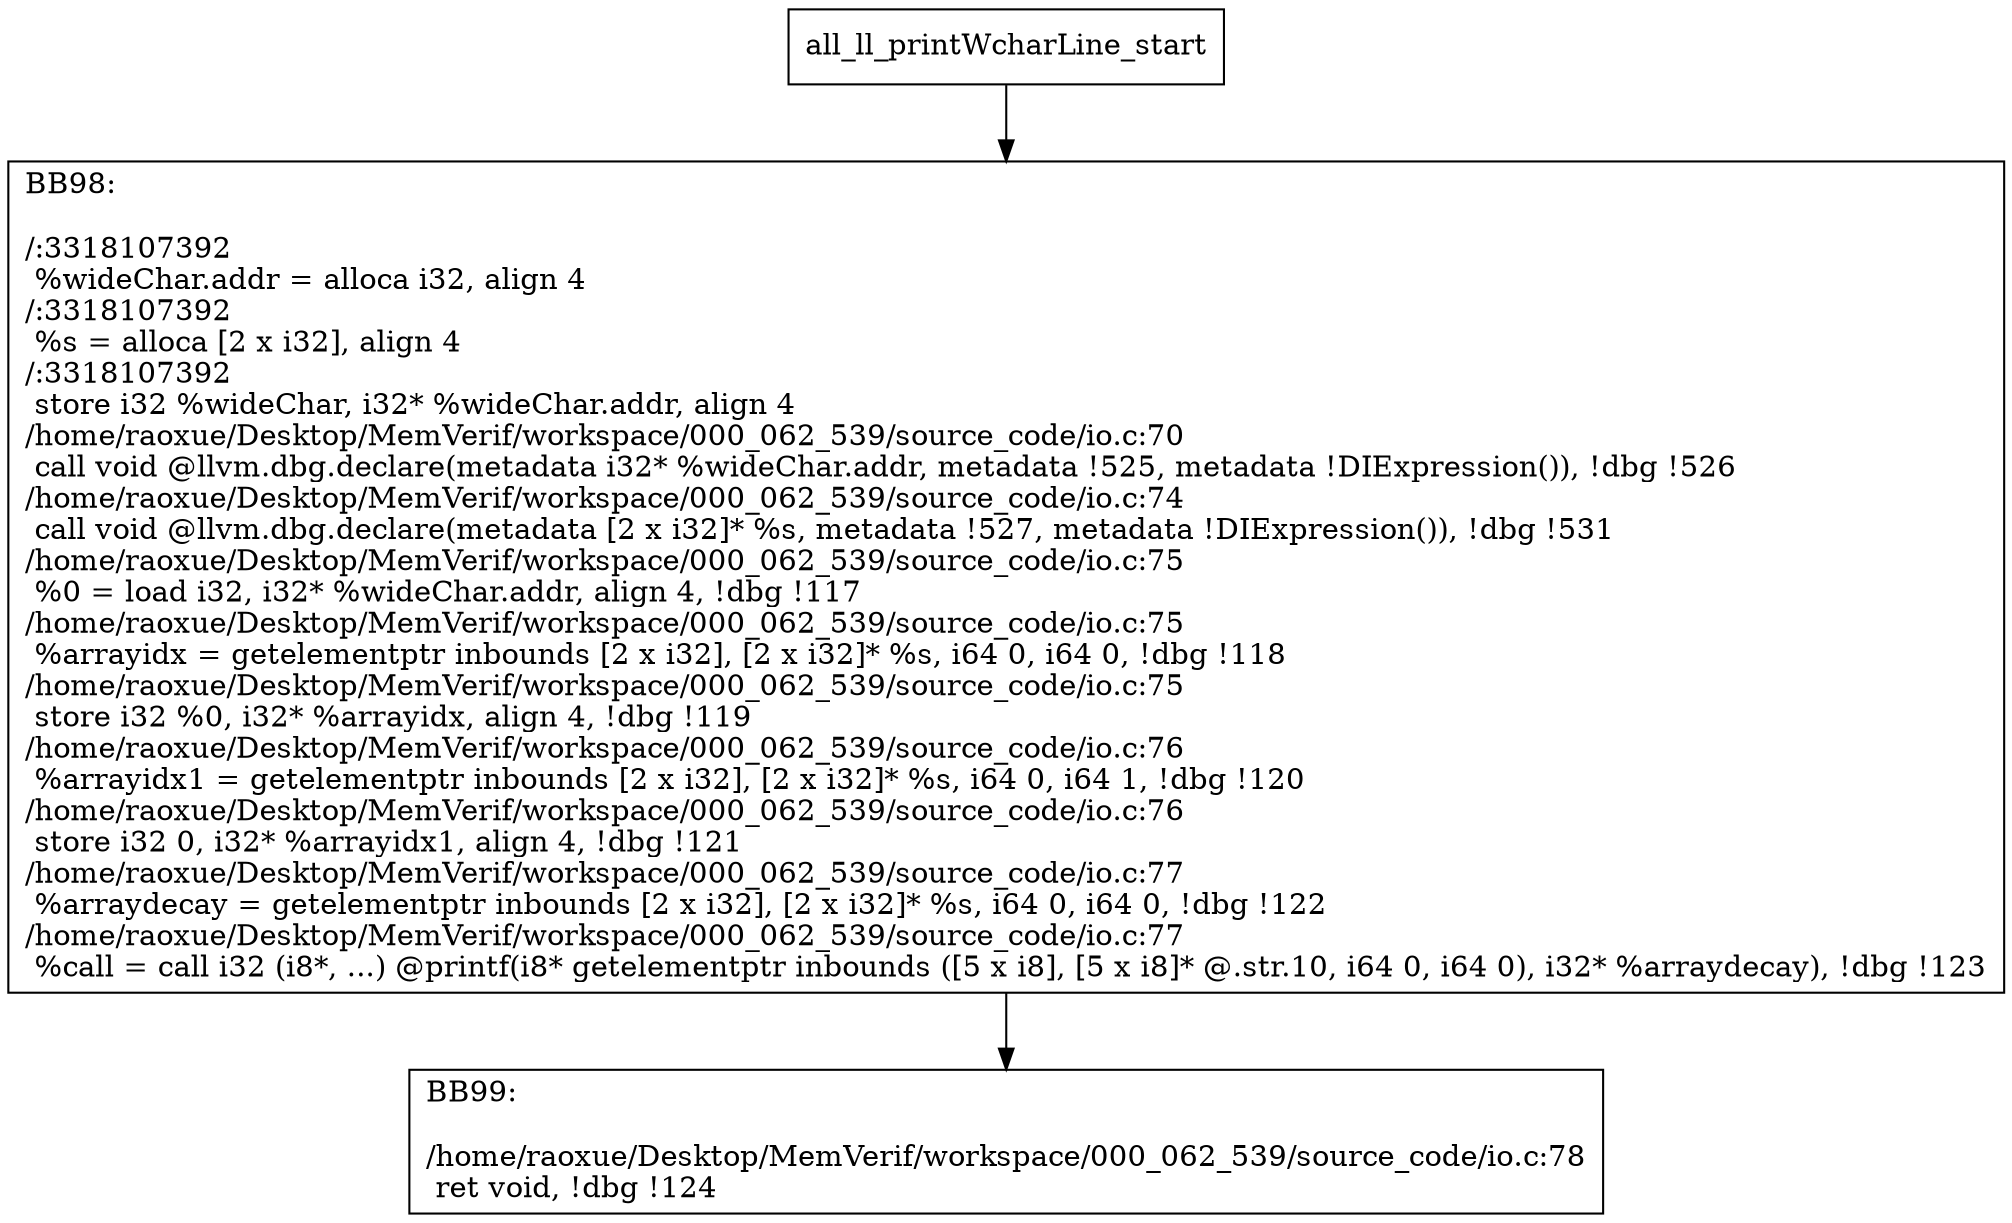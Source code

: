 digraph "CFG for'all_ll_printWcharLine' function" {
	BBall_ll_printWcharLine_start[shape=record,label="{all_ll_printWcharLine_start}"];
	BBall_ll_printWcharLine_start-> all_ll_printWcharLineBB98;
	all_ll_printWcharLineBB98 [shape=record, label="{BB98:\l\l/:3318107392\l
  %wideChar.addr = alloca i32, align 4\l
/:3318107392\l
  %s = alloca [2 x i32], align 4\l
/:3318107392\l
  store i32 %wideChar, i32* %wideChar.addr, align 4\l
/home/raoxue/Desktop/MemVerif/workspace/000_062_539/source_code/io.c:70\l
  call void @llvm.dbg.declare(metadata i32* %wideChar.addr, metadata !525, metadata !DIExpression()), !dbg !526\l
/home/raoxue/Desktop/MemVerif/workspace/000_062_539/source_code/io.c:74\l
  call void @llvm.dbg.declare(metadata [2 x i32]* %s, metadata !527, metadata !DIExpression()), !dbg !531\l
/home/raoxue/Desktop/MemVerif/workspace/000_062_539/source_code/io.c:75\l
  %0 = load i32, i32* %wideChar.addr, align 4, !dbg !117\l
/home/raoxue/Desktop/MemVerif/workspace/000_062_539/source_code/io.c:75\l
  %arrayidx = getelementptr inbounds [2 x i32], [2 x i32]* %s, i64 0, i64 0, !dbg !118\l
/home/raoxue/Desktop/MemVerif/workspace/000_062_539/source_code/io.c:75\l
  store i32 %0, i32* %arrayidx, align 4, !dbg !119\l
/home/raoxue/Desktop/MemVerif/workspace/000_062_539/source_code/io.c:76\l
  %arrayidx1 = getelementptr inbounds [2 x i32], [2 x i32]* %s, i64 0, i64 1, !dbg !120\l
/home/raoxue/Desktop/MemVerif/workspace/000_062_539/source_code/io.c:76\l
  store i32 0, i32* %arrayidx1, align 4, !dbg !121\l
/home/raoxue/Desktop/MemVerif/workspace/000_062_539/source_code/io.c:77\l
  %arraydecay = getelementptr inbounds [2 x i32], [2 x i32]* %s, i64 0, i64 0, !dbg !122\l
/home/raoxue/Desktop/MemVerif/workspace/000_062_539/source_code/io.c:77\l
  %call = call i32 (i8*, ...) @printf(i8* getelementptr inbounds ([5 x i8], [5 x i8]* @.str.10, i64 0, i64 0), i32* %arraydecay), !dbg !123\l
}"];
	all_ll_printWcharLineBB98-> all_ll_printWcharLineBB99;
	all_ll_printWcharLineBB99 [shape=record, label="{BB99:\l\l/home/raoxue/Desktop/MemVerif/workspace/000_062_539/source_code/io.c:78\l
  ret void, !dbg !124\l
}"];
}

